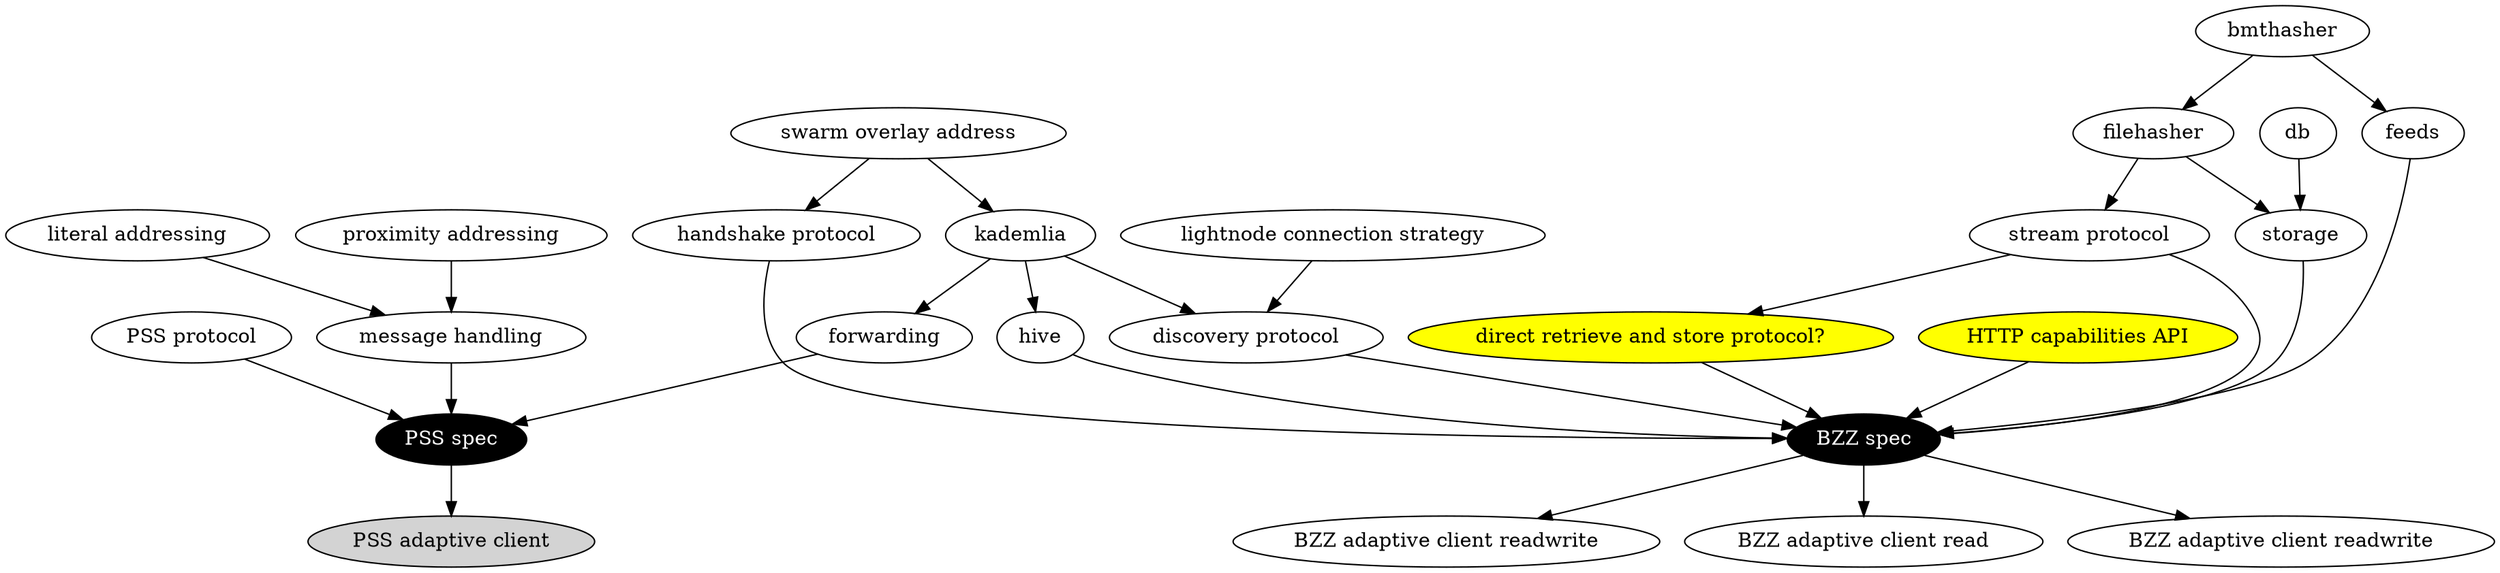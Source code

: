 digraph{
	PSS [label="PSS spec",style="filled",fillcolor="black",fontcolor="white"]
	BZZ [label="BZZ spec",style="filled",fillcolor="black",fontcolor="white"]
	lightextension [label="direct retrieve and store protocol?",style="filled",fillcolor="yellow"]
	discovery [label="discovery protocol"]
	handshake [label="handshake protocol"]
	pssprotocol [label="PSS protocol"]
	overlay [label="swarm overlay address"]
	literaladdress [label="literal addressing"]
	proxaddress [label="proximity addressing"]
	psshandler [label="message handling"]
	stream [label="stream protocol"]
	lightdiscoverystrategy [label="lightnode connection strategy"]
	bzzclientread [label="BZZ adaptive client read"]
	bzzclientrw [label="BZZ adaptive client readwrite"]
	bzzserver [label="BZZ adaptive client readwrite"]
	pssclient [label="PSS adaptive client",style="filled"]
	httpcap [label="HTTP capabilities API",style="filled",fillcolor="yellow"]
	
	overlay -> kademlia
	overlay -> handshake

	kademlia -> forwarding -> PSS
	pssprotocol -> PSS
	{literaladdress, proxaddress} -> psshandler -> PSS

	handshake -> BZZ
	lightdiscoverystrategy -> discovery
	kademlia -> discovery -> BZZ
	kademlia -> hive -> BZZ
	bmthasher -> filehasher
	{filehasher, db} -> storage
	filehasher -> stream
	stream -> lightextension
	{storage, stream, lightextension, httpcap} -> BZZ
	bmthasher -> feeds -> BZZ

	BZZ -> bzzclientread
	BZZ -> bzzclientrw
	BZZ -> bzzserver
	PSS -> pssclient
}
